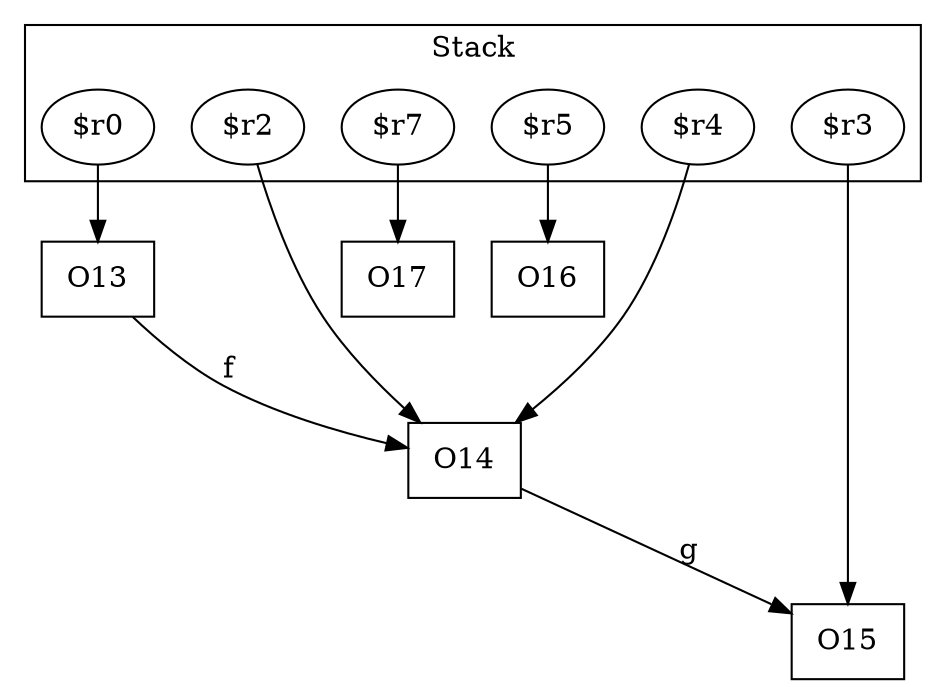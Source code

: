 digraph sample {
  rankDir="LR";
  subgraph cluster_0 {
    label="Stack"
    "$r2"; "$r0"; "$r7"; "$r5"; "$r3"; "$r4"; 
  }
  "$r2" -> { O14[shape=box]};
  "$r0" -> { O13[shape=box]};
  "$r7" -> { O17[shape=box]};
  "$r5" -> { O16[shape=box]};
  "$r3" -> { O15[shape=box]};
  "$r4" -> { O14[shape=box]};
  O13 -> O14[label="f", weight="0.2"]
  O14 -> O15[label="g", weight="0.2"]
}
